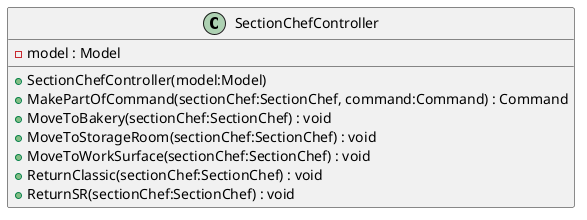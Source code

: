 @startuml
class SectionChefController {
    - model : Model
    + SectionChefController(model:Model)
    + MakePartOfCommand(sectionChef:SectionChef, command:Command) : Command
    + MoveToBakery(sectionChef:SectionChef) : void
    + MoveToStorageRoom(sectionChef:SectionChef) : void
    + MoveToWorkSurface(sectionChef:SectionChef) : void
    + ReturnClassic(sectionChef:SectionChef) : void
    + ReturnSR(sectionChef:SectionChef) : void
}
@enduml
